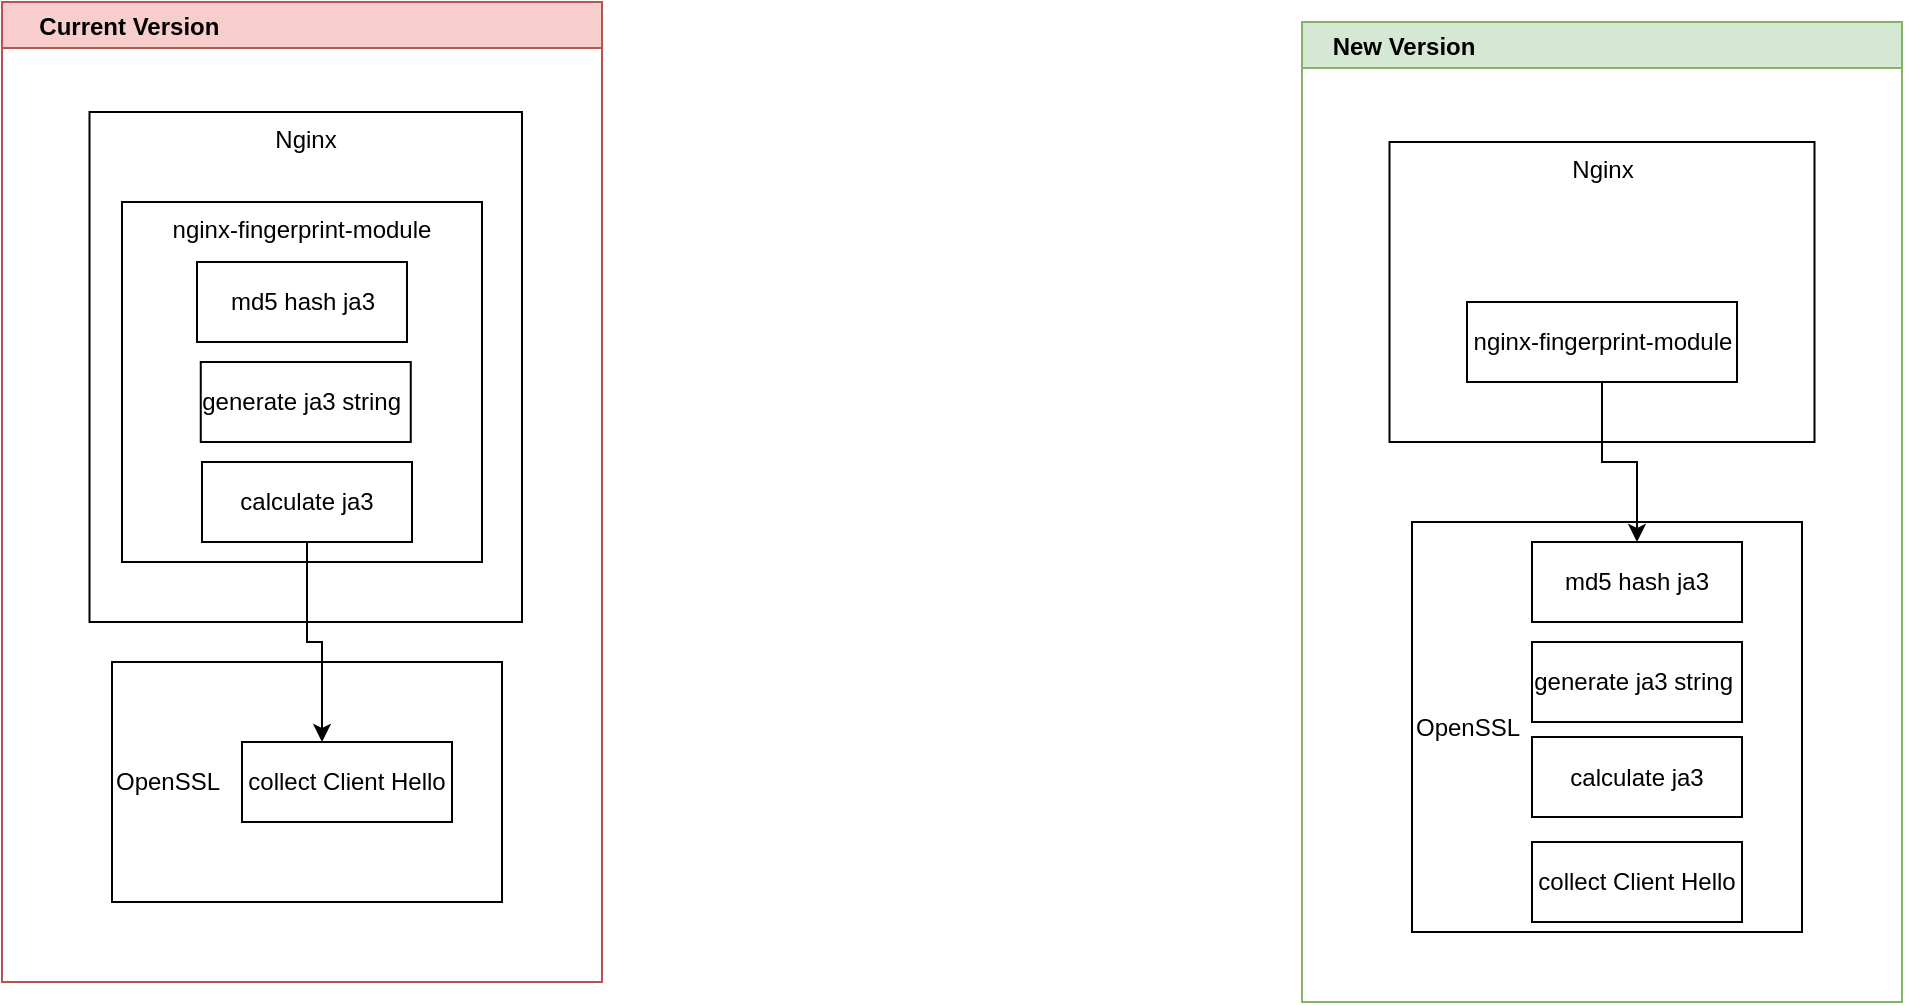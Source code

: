 <mxfile version="20.1.3" type="github">
  <diagram name="Page-1" id="b5b7bab2-c9e2-2cf4-8b2a-24fd1a2a6d21">
    <mxGraphModel dx="1426" dy="769" grid="1" gridSize="10" guides="1" tooltips="1" connect="1" arrows="1" fold="1" page="1" pageScale="1" pageWidth="827" pageHeight="1169" background="none" math="0" shadow="0">
      <root>
        <mxCell id="0" />
        <mxCell id="1" parent="0" />
        <mxCell id="Ct-xyR0cVC4yNxT3Hz8k-3" value="     Current Version" style="swimlane;align=left;fillColor=#f8cecc;strokeColor=#b85450;" vertex="1" parent="1">
          <mxGeometry x="60" y="130" width="300" height="490" as="geometry" />
        </mxCell>
        <mxCell id="Ct-xyR0cVC4yNxT3Hz8k-15" value="Nginx" style="rounded=0;whiteSpace=wrap;html=1;verticalAlign=top;" vertex="1" parent="Ct-xyR0cVC4yNxT3Hz8k-3">
          <mxGeometry x="43.75" y="55" width="216.25" height="255" as="geometry" />
        </mxCell>
        <mxCell id="Ct-xyR0cVC4yNxT3Hz8k-16" value="OpenSSL" style="rounded=0;whiteSpace=wrap;html=1;align=left;" vertex="1" parent="Ct-xyR0cVC4yNxT3Hz8k-3">
          <mxGeometry x="55" y="330" width="195" height="120" as="geometry" />
        </mxCell>
        <mxCell id="Ct-xyR0cVC4yNxT3Hz8k-17" value="collect Client Hello" style="rounded=0;whiteSpace=wrap;html=1;" vertex="1" parent="Ct-xyR0cVC4yNxT3Hz8k-3">
          <mxGeometry x="120" y="370" width="105" height="40" as="geometry" />
        </mxCell>
        <mxCell id="Ct-xyR0cVC4yNxT3Hz8k-23" value="" style="group" vertex="1" connectable="0" parent="Ct-xyR0cVC4yNxT3Hz8k-3">
          <mxGeometry x="60" y="100" width="180" height="180" as="geometry" />
        </mxCell>
        <mxCell id="Ct-xyR0cVC4yNxT3Hz8k-21" value="nginx-fingerprint-module" style="rounded=0;whiteSpace=wrap;html=1;verticalAlign=top;" vertex="1" parent="Ct-xyR0cVC4yNxT3Hz8k-23">
          <mxGeometry width="180" height="180" as="geometry" />
        </mxCell>
        <mxCell id="Ct-xyR0cVC4yNxT3Hz8k-20" value="md5 hash ja3" style="rounded=0;whiteSpace=wrap;html=1;" vertex="1" parent="Ct-xyR0cVC4yNxT3Hz8k-23">
          <mxGeometry x="37.5" y="30" width="105" height="40" as="geometry" />
        </mxCell>
        <mxCell id="Ct-xyR0cVC4yNxT3Hz8k-19" value="generate ja3 string&amp;nbsp;" style="rounded=0;whiteSpace=wrap;html=1;" vertex="1" parent="Ct-xyR0cVC4yNxT3Hz8k-23">
          <mxGeometry x="39.38" y="80" width="105" height="40" as="geometry" />
        </mxCell>
        <mxCell id="Ct-xyR0cVC4yNxT3Hz8k-18" value="calculate ja3" style="rounded=0;whiteSpace=wrap;html=1;" vertex="1" parent="Ct-xyR0cVC4yNxT3Hz8k-23">
          <mxGeometry x="40" y="130" width="105" height="40" as="geometry" />
        </mxCell>
        <mxCell id="Ct-xyR0cVC4yNxT3Hz8k-24" style="edgeStyle=orthogonalEdgeStyle;rounded=0;orthogonalLoop=1;jettySize=auto;html=1;entryX=0.381;entryY=0;entryDx=0;entryDy=0;entryPerimeter=0;" edge="1" parent="Ct-xyR0cVC4yNxT3Hz8k-3" source="Ct-xyR0cVC4yNxT3Hz8k-18" target="Ct-xyR0cVC4yNxT3Hz8k-17">
          <mxGeometry relative="1" as="geometry" />
        </mxCell>
        <mxCell id="Ct-xyR0cVC4yNxT3Hz8k-4" value="    New Version" style="swimlane;align=left;fillColor=#d5e8d4;strokeColor=#82b366;" vertex="1" parent="1">
          <mxGeometry x="710" y="140" width="300" height="490" as="geometry" />
        </mxCell>
        <mxCell id="Ct-xyR0cVC4yNxT3Hz8k-5" value="Nginx" style="rounded=0;whiteSpace=wrap;html=1;verticalAlign=top;" vertex="1" parent="Ct-xyR0cVC4yNxT3Hz8k-4">
          <mxGeometry x="43.75" y="60" width="212.5" height="150" as="geometry" />
        </mxCell>
        <mxCell id="Ct-xyR0cVC4yNxT3Hz8k-6" value="OpenSSL" style="rounded=0;whiteSpace=wrap;html=1;align=left;" vertex="1" parent="Ct-xyR0cVC4yNxT3Hz8k-4">
          <mxGeometry x="55" y="250" width="195" height="205" as="geometry" />
        </mxCell>
        <mxCell id="Ct-xyR0cVC4yNxT3Hz8k-7" value="collect Client Hello" style="rounded=0;whiteSpace=wrap;html=1;" vertex="1" parent="Ct-xyR0cVC4yNxT3Hz8k-4">
          <mxGeometry x="115" y="410" width="105" height="40" as="geometry" />
        </mxCell>
        <mxCell id="Ct-xyR0cVC4yNxT3Hz8k-8" value="calculate ja3" style="rounded=0;whiteSpace=wrap;html=1;" vertex="1" parent="Ct-xyR0cVC4yNxT3Hz8k-4">
          <mxGeometry x="115" y="357.5" width="105" height="40" as="geometry" />
        </mxCell>
        <mxCell id="Ct-xyR0cVC4yNxT3Hz8k-9" value="generate ja3 string&amp;nbsp;" style="rounded=0;whiteSpace=wrap;html=1;" vertex="1" parent="Ct-xyR0cVC4yNxT3Hz8k-4">
          <mxGeometry x="115" y="310" width="105" height="40" as="geometry" />
        </mxCell>
        <mxCell id="Ct-xyR0cVC4yNxT3Hz8k-10" value="md5 hash ja3" style="rounded=0;whiteSpace=wrap;html=1;" vertex="1" parent="Ct-xyR0cVC4yNxT3Hz8k-4">
          <mxGeometry x="115" y="260" width="105" height="40" as="geometry" />
        </mxCell>
        <mxCell id="Ct-xyR0cVC4yNxT3Hz8k-13" style="edgeStyle=orthogonalEdgeStyle;rounded=0;orthogonalLoop=1;jettySize=auto;html=1;" edge="1" parent="Ct-xyR0cVC4yNxT3Hz8k-4" source="Ct-xyR0cVC4yNxT3Hz8k-12" target="Ct-xyR0cVC4yNxT3Hz8k-10">
          <mxGeometry relative="1" as="geometry" />
        </mxCell>
        <mxCell id="Ct-xyR0cVC4yNxT3Hz8k-12" value="nginx-fingerprint-module" style="rounded=0;whiteSpace=wrap;html=1;" vertex="1" parent="Ct-xyR0cVC4yNxT3Hz8k-4">
          <mxGeometry x="82.5" y="140" width="135" height="40" as="geometry" />
        </mxCell>
      </root>
    </mxGraphModel>
  </diagram>
</mxfile>
